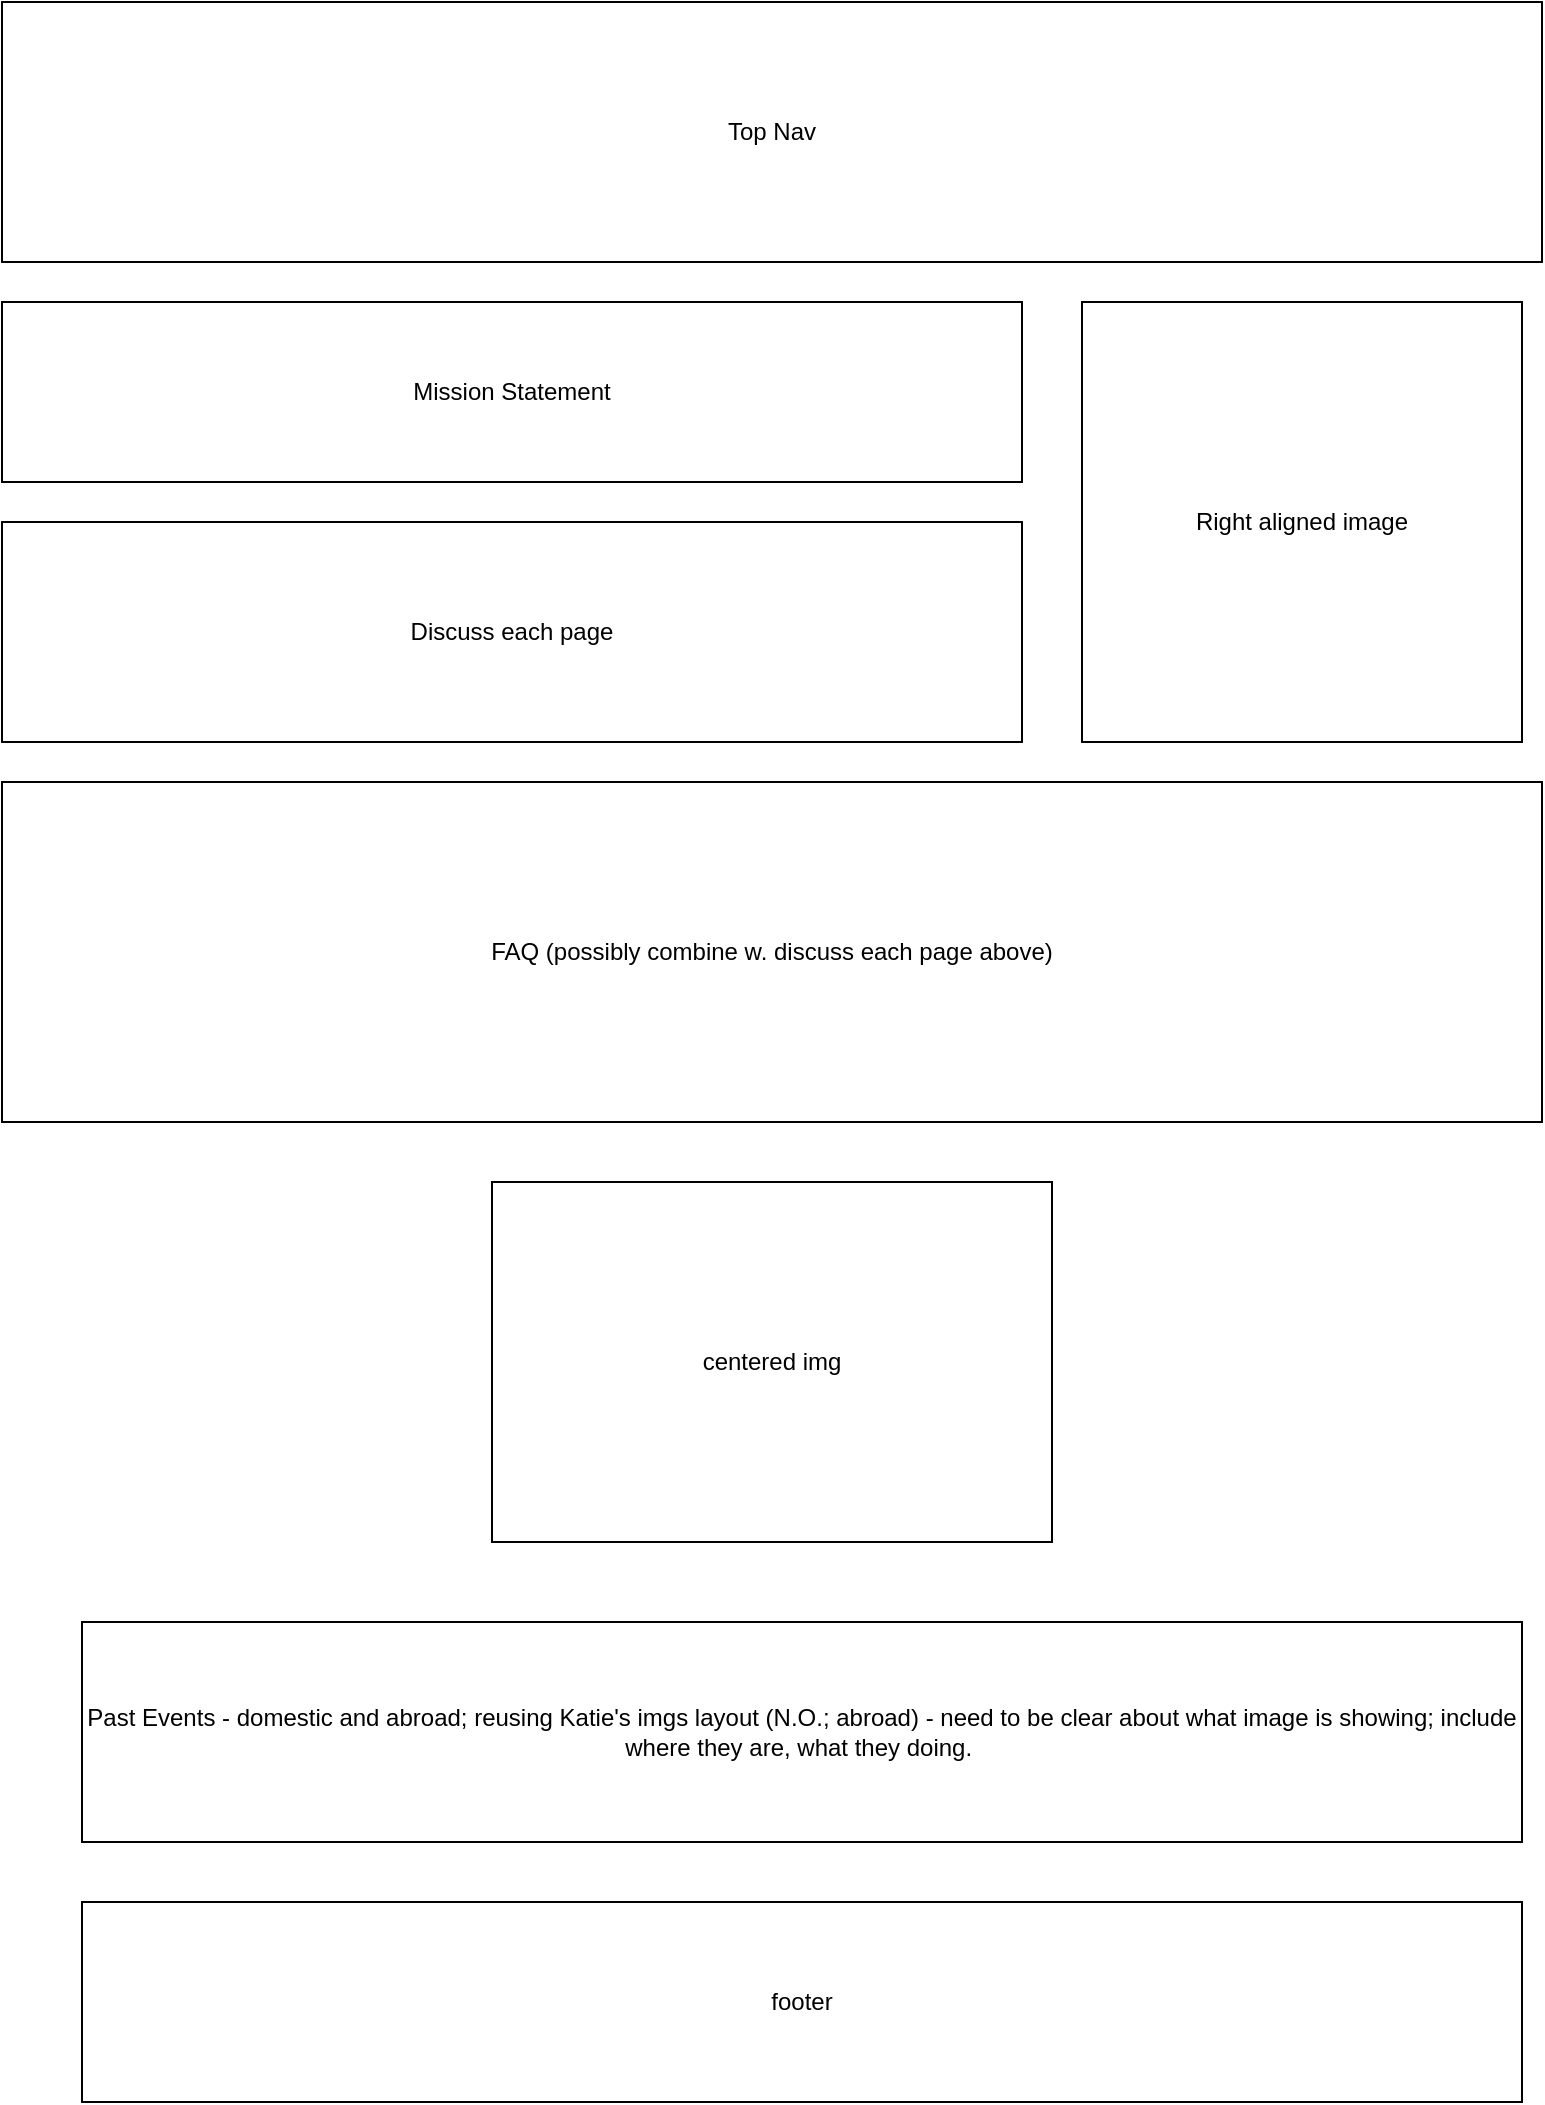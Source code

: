 <mxfile version="13.6.5" type="github"><diagram id="7ISmIITZuPRYXa6jLOMT" name="Page-1"><mxGraphModel dx="1102" dy="582" grid="1" gridSize="10" guides="1" tooltips="1" connect="1" arrows="1" fold="1" page="1" pageScale="1" pageWidth="850" pageHeight="1100" math="0" shadow="0"><root><mxCell id="0"/><mxCell id="1" parent="0"/><mxCell id="7_qbGhwapDgG3x3eJPt4-1" value="Right aligned image" style="whiteSpace=wrap;html=1;aspect=fixed;" vertex="1" parent="1"><mxGeometry x="560" y="160" width="220" height="220" as="geometry"/></mxCell><mxCell id="7_qbGhwapDgG3x3eJPt4-2" value="Top Nav" style="rounded=0;whiteSpace=wrap;html=1;" vertex="1" parent="1"><mxGeometry x="20" y="10" width="770" height="130" as="geometry"/></mxCell><mxCell id="7_qbGhwapDgG3x3eJPt4-3" value="Mission Statement" style="rounded=0;whiteSpace=wrap;html=1;" vertex="1" parent="1"><mxGeometry x="20" y="160" width="510" height="90" as="geometry"/></mxCell><mxCell id="7_qbGhwapDgG3x3eJPt4-4" value="Discuss each page" style="rounded=0;whiteSpace=wrap;html=1;" vertex="1" parent="1"><mxGeometry x="20" y="270" width="510" height="110" as="geometry"/></mxCell><mxCell id="7_qbGhwapDgG3x3eJPt4-5" value="FAQ (possibly combine w. discuss each page above)" style="rounded=0;whiteSpace=wrap;html=1;" vertex="1" parent="1"><mxGeometry x="20" y="400" width="770" height="170" as="geometry"/></mxCell><mxCell id="7_qbGhwapDgG3x3eJPt4-6" value="centered img" style="rounded=0;whiteSpace=wrap;html=1;" vertex="1" parent="1"><mxGeometry x="265" y="600" width="280" height="180" as="geometry"/></mxCell><mxCell id="7_qbGhwapDgG3x3eJPt4-7" value="Past Events - domestic and abroad; reusing Katie's imgs layout&amp;nbsp;(N.O.; abroad) - need to be clear about what image is showing; include where they are, what they doing.&amp;nbsp;" style="rounded=0;whiteSpace=wrap;html=1;" vertex="1" parent="1"><mxGeometry x="60" y="820" width="720" height="110" as="geometry"/></mxCell><mxCell id="7_qbGhwapDgG3x3eJPt4-8" value="footer" style="rounded=0;whiteSpace=wrap;html=1;" vertex="1" parent="1"><mxGeometry x="60" y="960" width="720" height="100" as="geometry"/></mxCell></root></mxGraphModel></diagram></mxfile>